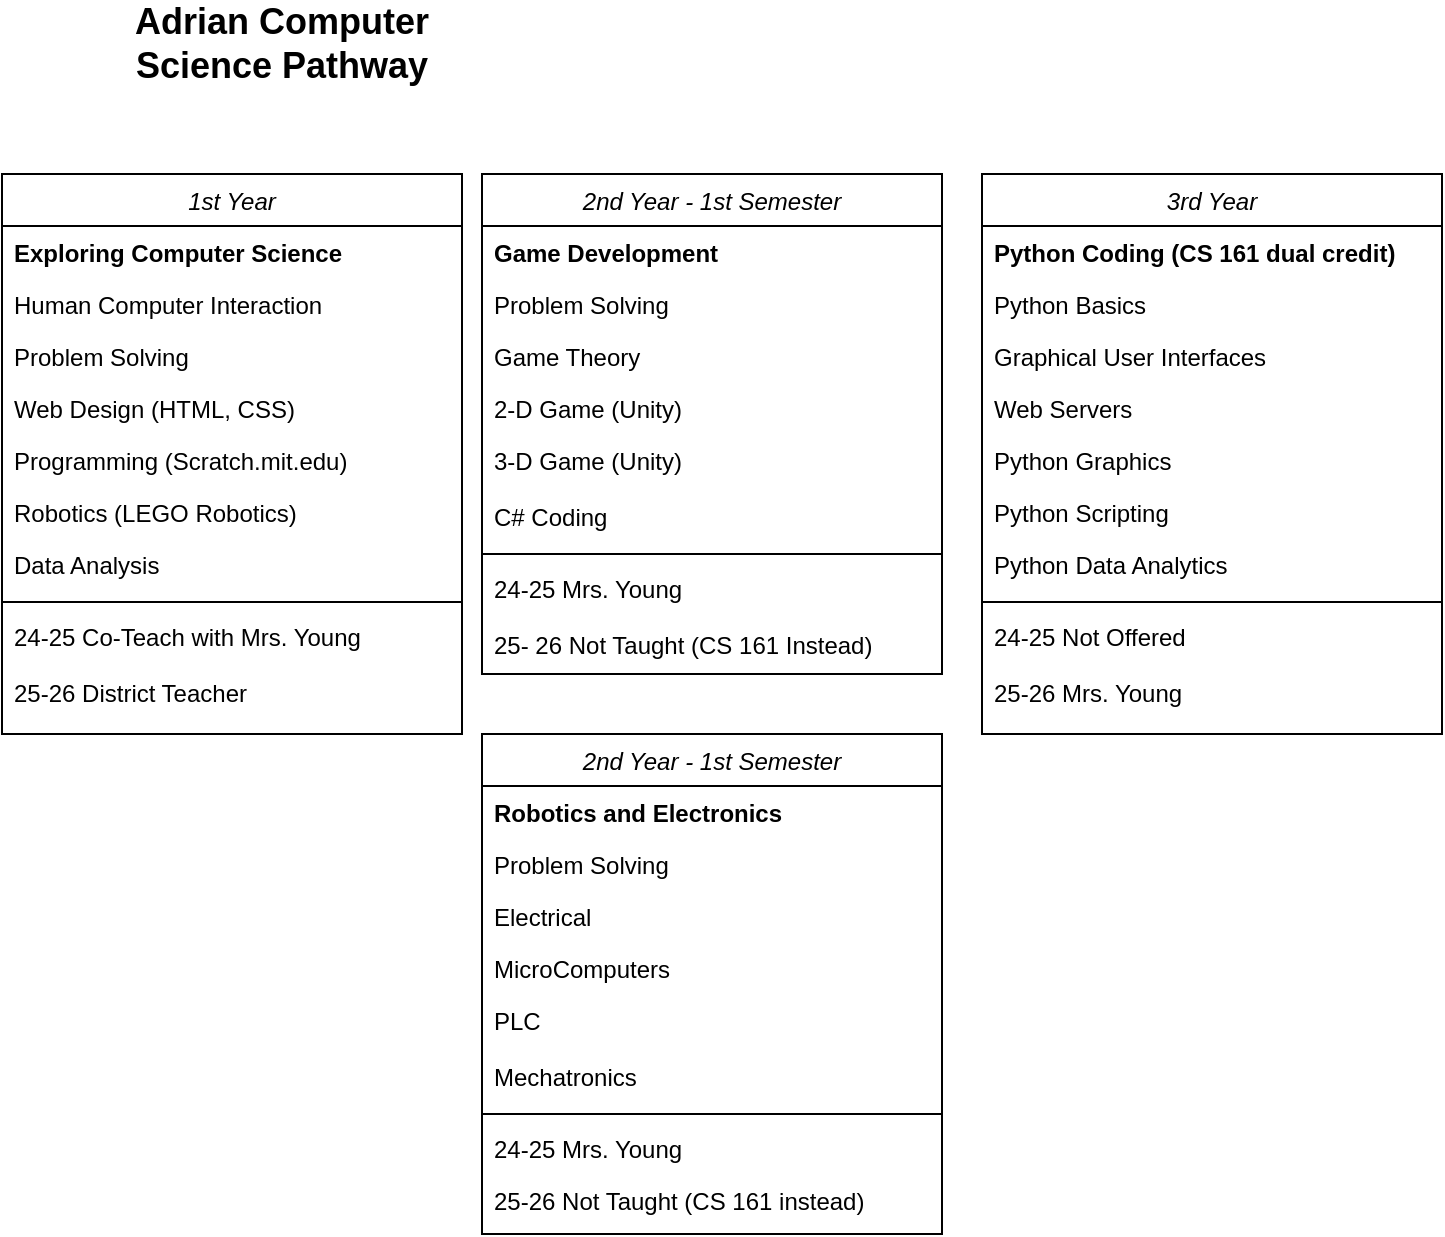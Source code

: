 <mxfile version="23.0.2" type="github">
  <diagram id="C5RBs43oDa-KdzZeNtuy" name="Page-1">
    <mxGraphModel dx="1050" dy="522" grid="1" gridSize="10" guides="1" tooltips="1" connect="1" arrows="1" fold="1" page="1" pageScale="1" pageWidth="827" pageHeight="1169" math="0" shadow="0">
      <root>
        <mxCell id="WIyWlLk6GJQsqaUBKTNV-0" />
        <mxCell id="WIyWlLk6GJQsqaUBKTNV-1" parent="WIyWlLk6GJQsqaUBKTNV-0" />
        <mxCell id="zkfFHV4jXpPFQw0GAbJ--0" value="1st Year" style="swimlane;fontStyle=2;align=center;verticalAlign=top;childLayout=stackLayout;horizontal=1;startSize=26;horizontalStack=0;resizeParent=1;resizeLast=0;collapsible=1;marginBottom=0;rounded=0;shadow=0;strokeWidth=1;" parent="WIyWlLk6GJQsqaUBKTNV-1" vertex="1">
          <mxGeometry y="120" width="230" height="280" as="geometry">
            <mxRectangle x="40" y="80" width="160" height="26" as="alternateBounds" />
          </mxGeometry>
        </mxCell>
        <mxCell id="zkfFHV4jXpPFQw0GAbJ--1" value="Exploring Computer Science" style="text;align=left;verticalAlign=top;spacingLeft=4;spacingRight=4;overflow=hidden;rotatable=0;points=[[0,0.5],[1,0.5]];portConstraint=eastwest;fontStyle=1" parent="zkfFHV4jXpPFQw0GAbJ--0" vertex="1">
          <mxGeometry y="26" width="230" height="26" as="geometry" />
        </mxCell>
        <mxCell id="zkfFHV4jXpPFQw0GAbJ--2" value="Human Computer Interaction" style="text;align=left;verticalAlign=top;spacingLeft=4;spacingRight=4;overflow=hidden;rotatable=0;points=[[0,0.5],[1,0.5]];portConstraint=eastwest;rounded=0;shadow=0;html=0;" parent="zkfFHV4jXpPFQw0GAbJ--0" vertex="1">
          <mxGeometry y="52" width="230" height="26" as="geometry" />
        </mxCell>
        <mxCell id="dlGJsVWr0fYATNpkHnsq-0" value="Problem Solving" style="text;align=left;verticalAlign=top;spacingLeft=4;spacingRight=4;overflow=hidden;rotatable=0;points=[[0,0.5],[1,0.5]];portConstraint=eastwest;rounded=0;shadow=0;html=0;" vertex="1" parent="zkfFHV4jXpPFQw0GAbJ--0">
          <mxGeometry y="78" width="230" height="26" as="geometry" />
        </mxCell>
        <mxCell id="dlGJsVWr0fYATNpkHnsq-1" value="Web Design (HTML, CSS)" style="text;align=left;verticalAlign=top;spacingLeft=4;spacingRight=4;overflow=hidden;rotatable=0;points=[[0,0.5],[1,0.5]];portConstraint=eastwest;rounded=0;shadow=0;html=0;" vertex="1" parent="zkfFHV4jXpPFQw0GAbJ--0">
          <mxGeometry y="104" width="230" height="26" as="geometry" />
        </mxCell>
        <mxCell id="dlGJsVWr0fYATNpkHnsq-7" value="Programming (Scratch.mit.edu)" style="text;align=left;verticalAlign=top;spacingLeft=4;spacingRight=4;overflow=hidden;rotatable=0;points=[[0,0.5],[1,0.5]];portConstraint=eastwest;rounded=0;shadow=0;html=0;" vertex="1" parent="zkfFHV4jXpPFQw0GAbJ--0">
          <mxGeometry y="130" width="230" height="26" as="geometry" />
        </mxCell>
        <mxCell id="dlGJsVWr0fYATNpkHnsq-8" value="Robotics (LEGO Robotics)" style="text;align=left;verticalAlign=top;spacingLeft=4;spacingRight=4;overflow=hidden;rotatable=0;points=[[0,0.5],[1,0.5]];portConstraint=eastwest;rounded=0;shadow=0;html=0;" vertex="1" parent="zkfFHV4jXpPFQw0GAbJ--0">
          <mxGeometry y="156" width="230" height="26" as="geometry" />
        </mxCell>
        <mxCell id="dlGJsVWr0fYATNpkHnsq-9" value="Data Analysis" style="text;align=left;verticalAlign=top;spacingLeft=4;spacingRight=4;overflow=hidden;rotatable=0;points=[[0,0.5],[1,0.5]];portConstraint=eastwest;rounded=0;shadow=0;html=0;" vertex="1" parent="zkfFHV4jXpPFQw0GAbJ--0">
          <mxGeometry y="182" width="230" height="28" as="geometry" />
        </mxCell>
        <mxCell id="zkfFHV4jXpPFQw0GAbJ--4" value="" style="line;html=1;strokeWidth=1;align=left;verticalAlign=middle;spacingTop=-1;spacingLeft=3;spacingRight=3;rotatable=0;labelPosition=right;points=[];portConstraint=eastwest;" parent="zkfFHV4jXpPFQw0GAbJ--0" vertex="1">
          <mxGeometry y="210" width="230" height="8" as="geometry" />
        </mxCell>
        <mxCell id="dlGJsVWr0fYATNpkHnsq-10" value="24-25 Co-Teach with Mrs. Young" style="text;align=left;verticalAlign=top;spacingLeft=4;spacingRight=4;overflow=hidden;rotatable=0;points=[[0,0.5],[1,0.5]];portConstraint=eastwest;rounded=0;shadow=0;html=0;" vertex="1" parent="zkfFHV4jXpPFQw0GAbJ--0">
          <mxGeometry y="218" width="230" height="28" as="geometry" />
        </mxCell>
        <mxCell id="dlGJsVWr0fYATNpkHnsq-11" value="25-26 District Teacher" style="text;align=left;verticalAlign=top;spacingLeft=4;spacingRight=4;overflow=hidden;rotatable=0;points=[[0,0.5],[1,0.5]];portConstraint=eastwest;rounded=0;shadow=0;html=0;" vertex="1" parent="zkfFHV4jXpPFQw0GAbJ--0">
          <mxGeometry y="246" width="230" height="28" as="geometry" />
        </mxCell>
        <mxCell id="dlGJsVWr0fYATNpkHnsq-12" value="Adrian Computer Science Pathway" style="text;html=1;strokeColor=none;fillColor=none;align=center;verticalAlign=middle;whiteSpace=wrap;rounded=0;fontSize=18;fontStyle=1" vertex="1" parent="WIyWlLk6GJQsqaUBKTNV-1">
          <mxGeometry x="40" y="40" width="200" height="30" as="geometry" />
        </mxCell>
        <mxCell id="dlGJsVWr0fYATNpkHnsq-13" value="2nd Year - 1st Semester" style="swimlane;fontStyle=2;align=center;verticalAlign=top;childLayout=stackLayout;horizontal=1;startSize=26;horizontalStack=0;resizeParent=1;resizeLast=0;collapsible=1;marginBottom=0;rounded=0;shadow=0;strokeWidth=1;container=0;" vertex="1" parent="WIyWlLk6GJQsqaUBKTNV-1">
          <mxGeometry x="240" y="120" width="230" height="250" as="geometry">
            <mxRectangle x="40" y="80" width="160" height="26" as="alternateBounds" />
          </mxGeometry>
        </mxCell>
        <mxCell id="dlGJsVWr0fYATNpkHnsq-25" value="2nd Year - 1st Semester" style="swimlane;fontStyle=2;align=center;verticalAlign=top;childLayout=stackLayout;horizontal=1;startSize=26;horizontalStack=0;resizeParent=1;resizeLast=0;collapsible=1;marginBottom=0;rounded=0;shadow=0;strokeWidth=1;container=0;" vertex="1" parent="WIyWlLk6GJQsqaUBKTNV-1">
          <mxGeometry x="240" y="400" width="230" height="250" as="geometry">
            <mxRectangle x="40" y="80" width="160" height="26" as="alternateBounds" />
          </mxGeometry>
        </mxCell>
        <mxCell id="dlGJsVWr0fYATNpkHnsq-26" value="Robotics and Electronics" style="text;align=left;verticalAlign=top;spacingLeft=4;spacingRight=4;overflow=hidden;rotatable=0;points=[[0,0.5],[1,0.5]];portConstraint=eastwest;rounded=0;shadow=0;html=0;container=0;fontStyle=1" vertex="1" parent="dlGJsVWr0fYATNpkHnsq-25">
          <mxGeometry y="26" width="230" height="26" as="geometry" />
        </mxCell>
        <mxCell id="dlGJsVWr0fYATNpkHnsq-27" value="Problem Solving" style="text;align=left;verticalAlign=top;spacingLeft=4;spacingRight=4;overflow=hidden;rotatable=0;points=[[0,0.5],[1,0.5]];portConstraint=eastwest;rounded=0;shadow=0;html=0;container=0;" vertex="1" parent="dlGJsVWr0fYATNpkHnsq-25">
          <mxGeometry y="52" width="230" height="26" as="geometry" />
        </mxCell>
        <mxCell id="dlGJsVWr0fYATNpkHnsq-28" value="Electrical" style="text;align=left;verticalAlign=top;spacingLeft=4;spacingRight=4;overflow=hidden;rotatable=0;points=[[0,0.5],[1,0.5]];portConstraint=eastwest;rounded=0;shadow=0;html=0;container=0;" vertex="1" parent="dlGJsVWr0fYATNpkHnsq-25">
          <mxGeometry y="78" width="230" height="26" as="geometry" />
        </mxCell>
        <mxCell id="dlGJsVWr0fYATNpkHnsq-29" value="MicroComputers" style="text;align=left;verticalAlign=top;spacingLeft=4;spacingRight=4;overflow=hidden;rotatable=0;points=[[0,0.5],[1,0.5]];portConstraint=eastwest;rounded=0;shadow=0;html=0;container=0;" vertex="1" parent="dlGJsVWr0fYATNpkHnsq-25">
          <mxGeometry y="104" width="230" height="26" as="geometry" />
        </mxCell>
        <mxCell id="dlGJsVWr0fYATNpkHnsq-30" value="PLC" style="text;align=left;verticalAlign=top;spacingLeft=4;spacingRight=4;overflow=hidden;rotatable=0;points=[[0,0.5],[1,0.5]];portConstraint=eastwest;rounded=0;shadow=0;html=0;container=0;" vertex="1" parent="dlGJsVWr0fYATNpkHnsq-25">
          <mxGeometry y="130" width="230" height="28" as="geometry" />
        </mxCell>
        <mxCell id="dlGJsVWr0fYATNpkHnsq-31" value="Mechatronics" style="text;align=left;verticalAlign=top;spacingLeft=4;spacingRight=4;overflow=hidden;rotatable=0;points=[[0,0.5],[1,0.5]];portConstraint=eastwest;rounded=0;shadow=0;html=0;container=0;" vertex="1" parent="dlGJsVWr0fYATNpkHnsq-25">
          <mxGeometry y="158" width="230" height="28" as="geometry" />
        </mxCell>
        <mxCell id="dlGJsVWr0fYATNpkHnsq-32" value="" style="line;html=1;strokeWidth=1;align=left;verticalAlign=middle;spacingTop=-1;spacingLeft=3;spacingRight=3;rotatable=0;labelPosition=right;points=[];portConstraint=eastwest;container=0;" vertex="1" parent="dlGJsVWr0fYATNpkHnsq-25">
          <mxGeometry y="186" width="230" height="8" as="geometry" />
        </mxCell>
        <mxCell id="dlGJsVWr0fYATNpkHnsq-33" value="24-25 Mrs. Young" style="text;align=left;verticalAlign=top;spacingLeft=4;spacingRight=4;overflow=hidden;rotatable=0;points=[[0,0.5],[1,0.5]];portConstraint=eastwest;rounded=0;shadow=0;html=0;container=0;" vertex="1" parent="dlGJsVWr0fYATNpkHnsq-25">
          <mxGeometry y="194" width="230" height="26" as="geometry" />
        </mxCell>
        <mxCell id="dlGJsVWr0fYATNpkHnsq-36" value="25-26 Not Taught (CS 161 instead)" style="text;align=left;verticalAlign=top;spacingLeft=4;spacingRight=4;overflow=hidden;rotatable=0;points=[[0,0.5],[1,0.5]];portConstraint=eastwest;rounded=0;shadow=0;html=0;container=0;" vertex="1" parent="dlGJsVWr0fYATNpkHnsq-25">
          <mxGeometry y="220" width="230" height="26" as="geometry" />
        </mxCell>
        <mxCell id="dlGJsVWr0fYATNpkHnsq-24" value="Game Development" style="text;align=left;verticalAlign=top;spacingLeft=4;spacingRight=4;overflow=hidden;rotatable=0;points=[[0,0.5],[1,0.5]];portConstraint=eastwest;rounded=0;shadow=0;html=0;container=0;fontStyle=1" vertex="1" parent="WIyWlLk6GJQsqaUBKTNV-1">
          <mxGeometry x="240" y="146" width="230" height="26" as="geometry" />
        </mxCell>
        <mxCell id="dlGJsVWr0fYATNpkHnsq-16" value="Problem Solving" style="text;align=left;verticalAlign=top;spacingLeft=4;spacingRight=4;overflow=hidden;rotatable=0;points=[[0,0.5],[1,0.5]];portConstraint=eastwest;rounded=0;shadow=0;html=0;container=0;" vertex="1" parent="WIyWlLk6GJQsqaUBKTNV-1">
          <mxGeometry x="240" y="172" width="230" height="26" as="geometry" />
        </mxCell>
        <mxCell id="dlGJsVWr0fYATNpkHnsq-18" value="Game Theory" style="text;align=left;verticalAlign=top;spacingLeft=4;spacingRight=4;overflow=hidden;rotatable=0;points=[[0,0.5],[1,0.5]];portConstraint=eastwest;rounded=0;shadow=0;html=0;container=0;" vertex="1" parent="WIyWlLk6GJQsqaUBKTNV-1">
          <mxGeometry x="240" y="198" width="230" height="26" as="geometry" />
        </mxCell>
        <mxCell id="dlGJsVWr0fYATNpkHnsq-17" value="2-D Game (Unity)" style="text;align=left;verticalAlign=top;spacingLeft=4;spacingRight=4;overflow=hidden;rotatable=0;points=[[0,0.5],[1,0.5]];portConstraint=eastwest;rounded=0;shadow=0;html=0;container=0;" vertex="1" parent="WIyWlLk6GJQsqaUBKTNV-1">
          <mxGeometry x="240" y="224" width="230" height="26" as="geometry" />
        </mxCell>
        <mxCell id="dlGJsVWr0fYATNpkHnsq-20" value="3-D Game (Unity)" style="text;align=left;verticalAlign=top;spacingLeft=4;spacingRight=4;overflow=hidden;rotatable=0;points=[[0,0.5],[1,0.5]];portConstraint=eastwest;rounded=0;shadow=0;html=0;container=0;" vertex="1" parent="WIyWlLk6GJQsqaUBKTNV-1">
          <mxGeometry x="240" y="250" width="230" height="28" as="geometry" />
        </mxCell>
        <mxCell id="dlGJsVWr0fYATNpkHnsq-23" value="C# Coding" style="text;align=left;verticalAlign=top;spacingLeft=4;spacingRight=4;overflow=hidden;rotatable=0;points=[[0,0.5],[1,0.5]];portConstraint=eastwest;rounded=0;shadow=0;html=0;container=0;" vertex="1" parent="WIyWlLk6GJQsqaUBKTNV-1">
          <mxGeometry x="240" y="278" width="230" height="28" as="geometry" />
        </mxCell>
        <mxCell id="dlGJsVWr0fYATNpkHnsq-21" value="" style="line;html=1;strokeWidth=1;align=left;verticalAlign=middle;spacingTop=-1;spacingLeft=3;spacingRight=3;rotatable=0;labelPosition=right;points=[];portConstraint=eastwest;container=0;" vertex="1" parent="WIyWlLk6GJQsqaUBKTNV-1">
          <mxGeometry x="240" y="306" width="230" height="8" as="geometry" />
        </mxCell>
        <mxCell id="dlGJsVWr0fYATNpkHnsq-19" value="24-25 Mrs. Young&#xa;&#xa;25- 26 Not Taught (CS 161 Instead)" style="text;align=left;verticalAlign=top;spacingLeft=4;spacingRight=4;overflow=hidden;rotatable=0;points=[[0,0.5],[1,0.5]];portConstraint=eastwest;rounded=0;shadow=0;html=0;container=0;" vertex="1" parent="WIyWlLk6GJQsqaUBKTNV-1">
          <mxGeometry x="240" y="314" width="230" height="56" as="geometry" />
        </mxCell>
        <mxCell id="dlGJsVWr0fYATNpkHnsq-37" value="3rd Year" style="swimlane;fontStyle=2;align=center;verticalAlign=top;childLayout=stackLayout;horizontal=1;startSize=26;horizontalStack=0;resizeParent=1;resizeLast=0;collapsible=1;marginBottom=0;rounded=0;shadow=0;strokeWidth=1;" vertex="1" parent="WIyWlLk6GJQsqaUBKTNV-1">
          <mxGeometry x="490" y="120" width="230" height="280" as="geometry">
            <mxRectangle x="40" y="80" width="160" height="26" as="alternateBounds" />
          </mxGeometry>
        </mxCell>
        <mxCell id="dlGJsVWr0fYATNpkHnsq-38" value="Python Coding (CS 161 dual credit)" style="text;align=left;verticalAlign=top;spacingLeft=4;spacingRight=4;overflow=hidden;rotatable=0;points=[[0,0.5],[1,0.5]];portConstraint=eastwest;fontStyle=1" vertex="1" parent="dlGJsVWr0fYATNpkHnsq-37">
          <mxGeometry y="26" width="230" height="26" as="geometry" />
        </mxCell>
        <mxCell id="dlGJsVWr0fYATNpkHnsq-39" value="Python Basics" style="text;align=left;verticalAlign=top;spacingLeft=4;spacingRight=4;overflow=hidden;rotatable=0;points=[[0,0.5],[1,0.5]];portConstraint=eastwest;rounded=0;shadow=0;html=0;" vertex="1" parent="dlGJsVWr0fYATNpkHnsq-37">
          <mxGeometry y="52" width="230" height="26" as="geometry" />
        </mxCell>
        <mxCell id="dlGJsVWr0fYATNpkHnsq-40" value="Graphical User Interfaces" style="text;align=left;verticalAlign=top;spacingLeft=4;spacingRight=4;overflow=hidden;rotatable=0;points=[[0,0.5],[1,0.5]];portConstraint=eastwest;rounded=0;shadow=0;html=0;" vertex="1" parent="dlGJsVWr0fYATNpkHnsq-37">
          <mxGeometry y="78" width="230" height="26" as="geometry" />
        </mxCell>
        <mxCell id="dlGJsVWr0fYATNpkHnsq-41" value="Web Servers" style="text;align=left;verticalAlign=top;spacingLeft=4;spacingRight=4;overflow=hidden;rotatable=0;points=[[0,0.5],[1,0.5]];portConstraint=eastwest;rounded=0;shadow=0;html=0;" vertex="1" parent="dlGJsVWr0fYATNpkHnsq-37">
          <mxGeometry y="104" width="230" height="26" as="geometry" />
        </mxCell>
        <mxCell id="dlGJsVWr0fYATNpkHnsq-42" value="Python Graphics" style="text;align=left;verticalAlign=top;spacingLeft=4;spacingRight=4;overflow=hidden;rotatable=0;points=[[0,0.5],[1,0.5]];portConstraint=eastwest;rounded=0;shadow=0;html=0;" vertex="1" parent="dlGJsVWr0fYATNpkHnsq-37">
          <mxGeometry y="130" width="230" height="26" as="geometry" />
        </mxCell>
        <mxCell id="dlGJsVWr0fYATNpkHnsq-43" value="Python Scripting" style="text;align=left;verticalAlign=top;spacingLeft=4;spacingRight=4;overflow=hidden;rotatable=0;points=[[0,0.5],[1,0.5]];portConstraint=eastwest;rounded=0;shadow=0;html=0;" vertex="1" parent="dlGJsVWr0fYATNpkHnsq-37">
          <mxGeometry y="156" width="230" height="26" as="geometry" />
        </mxCell>
        <mxCell id="dlGJsVWr0fYATNpkHnsq-44" value="Python Data Analytics" style="text;align=left;verticalAlign=top;spacingLeft=4;spacingRight=4;overflow=hidden;rotatable=0;points=[[0,0.5],[1,0.5]];portConstraint=eastwest;rounded=0;shadow=0;html=0;" vertex="1" parent="dlGJsVWr0fYATNpkHnsq-37">
          <mxGeometry y="182" width="230" height="28" as="geometry" />
        </mxCell>
        <mxCell id="dlGJsVWr0fYATNpkHnsq-45" value="" style="line;html=1;strokeWidth=1;align=left;verticalAlign=middle;spacingTop=-1;spacingLeft=3;spacingRight=3;rotatable=0;labelPosition=right;points=[];portConstraint=eastwest;" vertex="1" parent="dlGJsVWr0fYATNpkHnsq-37">
          <mxGeometry y="210" width="230" height="8" as="geometry" />
        </mxCell>
        <mxCell id="dlGJsVWr0fYATNpkHnsq-46" value="24-25 Not Offered" style="text;align=left;verticalAlign=top;spacingLeft=4;spacingRight=4;overflow=hidden;rotatable=0;points=[[0,0.5],[1,0.5]];portConstraint=eastwest;rounded=0;shadow=0;html=0;" vertex="1" parent="dlGJsVWr0fYATNpkHnsq-37">
          <mxGeometry y="218" width="230" height="28" as="geometry" />
        </mxCell>
        <mxCell id="dlGJsVWr0fYATNpkHnsq-47" value="25-26 Mrs. Young" style="text;align=left;verticalAlign=top;spacingLeft=4;spacingRight=4;overflow=hidden;rotatable=0;points=[[0,0.5],[1,0.5]];portConstraint=eastwest;rounded=0;shadow=0;html=0;" vertex="1" parent="dlGJsVWr0fYATNpkHnsq-37">
          <mxGeometry y="246" width="230" height="28" as="geometry" />
        </mxCell>
      </root>
    </mxGraphModel>
  </diagram>
</mxfile>
